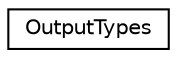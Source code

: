 digraph "Graphical Class Hierarchy"
{
 // INTERACTIVE_SVG=YES
  edge [fontname="Helvetica",fontsize="10",labelfontname="Helvetica",labelfontsize="10"];
  node [fontname="Helvetica",fontsize="10",shape=record];
  rankdir="LR";
  Node0 [label="OutputTypes",height=0.2,width=0.4,color="black", fillcolor="white", style="filled",URL="$structOutputTypes.html",tooltip="Struct to hold output types;. "];
}
